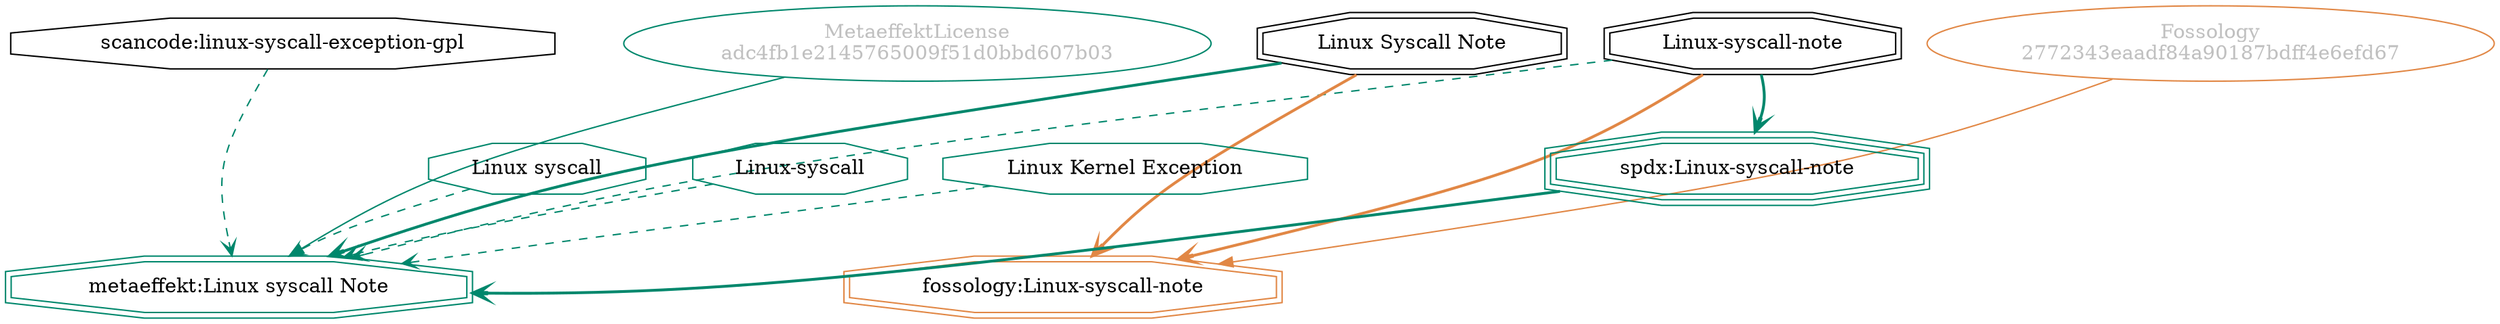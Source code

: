 strict digraph {
    node [shape=box];
    graph [splines=curved];
    18728 [label="scancode:linux-syscall-exception-gpl"
          ,shape=octagon];
    27555 [label="Fossology\n2772343eaadf84a90187bdff4e6efd67"
          ,fontcolor=gray
          ,color="#e18745"
          ,fillcolor="beige;1"
          ,shape=ellipse];
    27556 [label="fossology:Linux-syscall-note"
          ,color="#e18745"
          ,shape=doubleoctagon];
    27557 [label="Linux-syscall-note"
          ,shape=doubleoctagon];
    27558 [label="Linux Syscall Note"
          ,shape=doubleoctagon];
    44327 [label="MetaeffektLicense\nadc4fb1e2145765009f51d0bbd607b03"
          ,fontcolor=gray
          ,color="#00876c"
          ,fillcolor="beige;1"
          ,shape=ellipse];
    44328 [label="metaeffekt:Linux syscall Note"
          ,color="#00876c"
          ,shape=doubleoctagon];
    44329 [label="spdx:Linux-syscall-note"
          ,color="#00876c"
          ,shape=tripleoctagon];
    44330 [label="Linux syscall"
          ,color="#00876c"
          ,shape=octagon];
    44331 [label="Linux-syscall"
          ,color="#00876c"
          ,shape=octagon];
    44332 [label="Linux Kernel Exception"
          ,color="#00876c"
          ,shape=octagon];
    18728 -> 44328 [style=dashed
                   ,arrowhead=vee
                   ,weight=0.5
                   ,color="#00876c"];
    27555 -> 27556 [weight=0.5
                   ,color="#e18745"];
    27557 -> 27556 [style=bold
                   ,arrowhead=vee
                   ,weight=0.7
                   ,color="#e18745"];
    27557 -> 44328 [style=dashed
                   ,arrowhead=vee
                   ,weight=0.5
                   ,color="#00876c"];
    27557 -> 44329 [style=bold
                   ,arrowhead=vee
                   ,weight=0.7
                   ,color="#00876c"];
    27558 -> 27556 [style=bold
                   ,arrowhead=vee
                   ,weight=0.7
                   ,color="#e18745"];
    27558 -> 44328 [style=bold
                   ,arrowhead=vee
                   ,weight=0.7
                   ,color="#00876c"];
    44327 -> 44328 [weight=0.5
                   ,color="#00876c"];
    44329 -> 44328 [style=bold
                   ,arrowhead=vee
                   ,weight=0.7
                   ,color="#00876c"];
    44330 -> 44328 [style=dashed
                   ,arrowhead=vee
                   ,weight=0.5
                   ,color="#00876c"];
    44331 -> 44328 [style=dashed
                   ,arrowhead=vee
                   ,weight=0.5
                   ,color="#00876c"];
    44332 -> 44328 [style=dashed
                   ,arrowhead=vee
                   ,weight=0.5
                   ,color="#00876c"];
}
